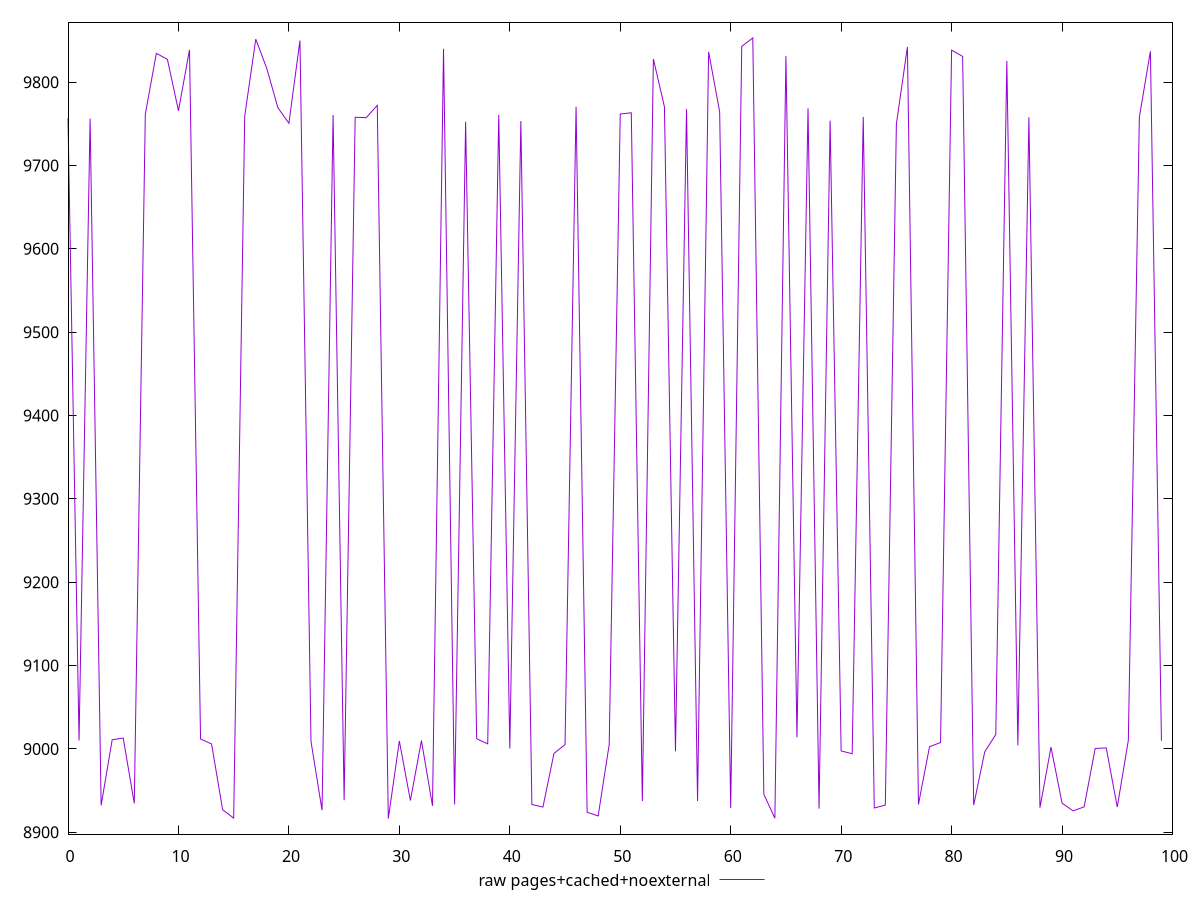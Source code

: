 $_rawPagesCachedNoexternal <<EOF
9756.529750000002
9010.112100000002
9756.24605
8932.2687
9010.9823
9013.002349999999
8934.683849999998
9761.836000000001
9834.497000000001
9827.346149999998
9765.695000000003
9838.758600000001
9011.911600000001
9005.911200000002
8926.978350000003
8916.952650000003
9759.196000000004
9851.568249999998
9816.318700000003
9769.40525
9750.639000000006
9849.889299999999
9009.0215
8926.40655
9760.605500000001
8938.353599999999
9757.89825
9757.329249999999
9772.125499999998
8916.46875
9009.4509
8938.081649999998
9010.0081
8931.641550000002
9839.993749999998
8933.440649999999
9752.462999999996
9012.200100000002
9006.030699999996
9760.810000000001
9000.387999999999
9753.301500000001
8933.30055
8930.22915
8994.617050000004
9005.109799999998
9770.485499999999
8923.9503
8919.587549999997
9005.29915
9761.827249999998
9763.212750000004
8937.4815
9827.794850000002
9770.440250000003
8997.06415
9767.599000000006
8937.4182
9836.395400000003
9764.5475
8929.046849999999
9842.866899999999
9853.073249999998
8945.5266
8916.837
9831.2357
9013.965299999998
9768.545749999997
8928.309150000001
9753.86725
8997.5754
8994.2236
9758.2385
8929.118250000001
8932.565400000001
9749.7595
9842.2691
8933.381249999999
9002.5956
9007.637050000001
9838.453699999998
9830.836099999999
8932.56915
8996.4536
9017.2796
9825.447400000001
9004.24325
9757.9545
8929.433400000002
9002.176099999999
8934.929850000002
8925.67785
8930.439449999998
9000.544700000002
9001.147549999998
8930.2683
9010.04525
9757.997
9837.0436
9009.7837
EOF
set key outside below
set terminal pngcairo
set output "report_00004_2020-11-02T20-21-41.718Z/largest-contentful-paint/pages+cached+noexternal//raw.png"
set yrange [8897.73666:9871.805339999997]
plot $_rawPagesCachedNoexternal title "raw pages+cached+noexternal" with line ,